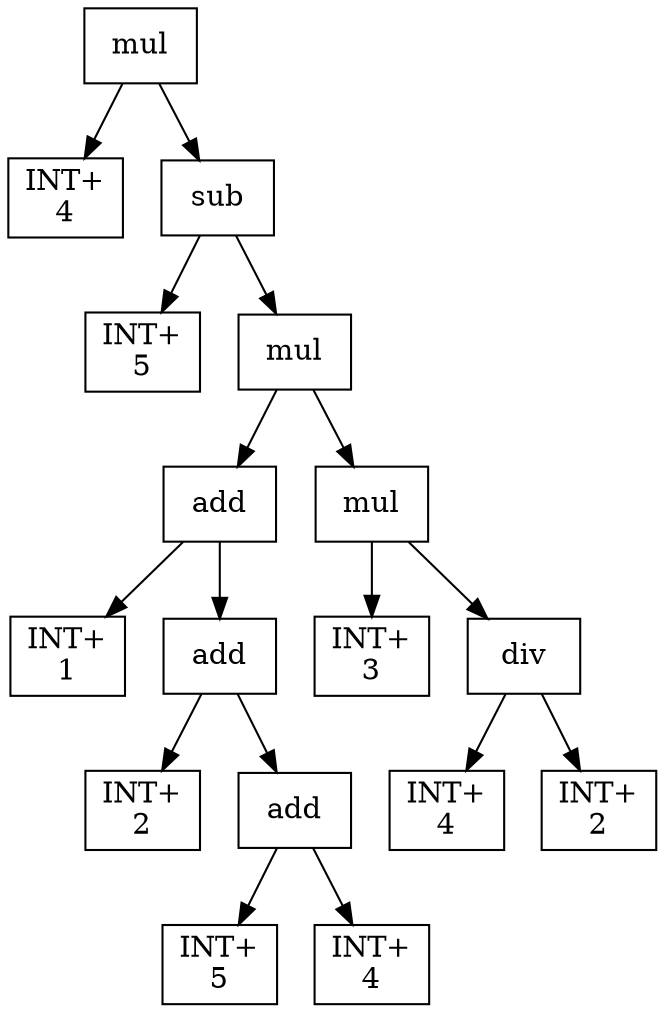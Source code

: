 digraph expr {
  node [shape=box];
  n1 [label="mul"];
  n2 [label="INT+\n4"];
  n3 [label="sub"];
  n4 [label="INT+\n5"];
  n5 [label="mul"];
  n6 [label="add"];
  n7 [label="INT+\n1"];
  n8 [label="add"];
  n9 [label="INT+\n2"];
  n10 [label="add"];
  n11 [label="INT+\n5"];
  n12 [label="INT+\n4"];
  n10 -> n11;
  n10 -> n12;
  n8 -> n9;
  n8 -> n10;
  n6 -> n7;
  n6 -> n8;
  n13 [label="mul"];
  n14 [label="INT+\n3"];
  n15 [label="div"];
  n16 [label="INT+\n4"];
  n17 [label="INT+\n2"];
  n15 -> n16;
  n15 -> n17;
  n13 -> n14;
  n13 -> n15;
  n5 -> n6;
  n5 -> n13;
  n3 -> n4;
  n3 -> n5;
  n1 -> n2;
  n1 -> n3;
}
